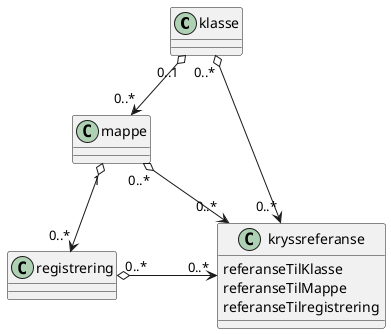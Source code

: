 @startuml
scale max 4096 width
skinparam nodesep 100

class klasse
class mappe
class registrering
class kryssreferanse {
  referanseTilKlasse
  referanseTilMappe
  referanseTilregistrering
}

klasse "0..1" o--> "0..*" mappe
mappe "1" o--> "0..*" registrering
klasse "0..*" o-> "0..*" kryssreferanse
mappe "0..*" o-> "0..*" kryssreferanse
registrering "0..*" o-> "0..*" kryssreferanse
@enduml
